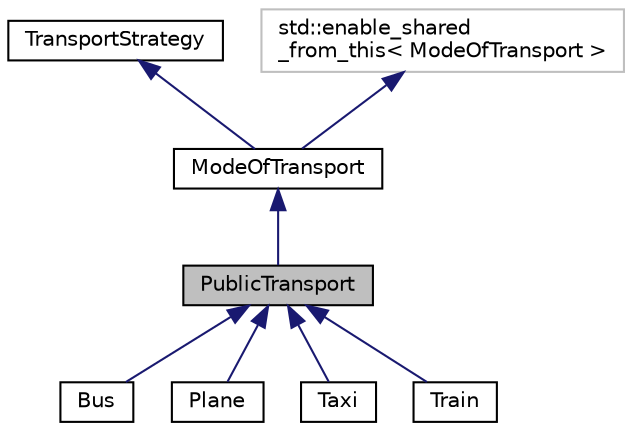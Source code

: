 digraph "PublicTransport"
{
 // LATEX_PDF_SIZE
  edge [fontname="Helvetica",fontsize="10",labelfontname="Helvetica",labelfontsize="10"];
  node [fontname="Helvetica",fontsize="10",shape=record];
  Node1 [label="PublicTransport",height=0.2,width=0.4,color="black", fillcolor="grey75", style="filled", fontcolor="black",tooltip="Represents a public mode of transportation."];
  Node2 -> Node1 [dir="back",color="midnightblue",fontsize="10",style="solid"];
  Node2 [label="ModeOfTransport",height=0.2,width=0.4,color="black", fillcolor="white", style="filled",URL="$classModeOfTransport.html",tooltip="Abstract class representing a mode of transport."];
  Node3 -> Node2 [dir="back",color="midnightblue",fontsize="10",style="solid"];
  Node3 [label="TransportStrategy",height=0.2,width=0.4,color="black", fillcolor="white", style="filled",URL="$classTransportStrategy.html",tooltip="Abstract base class for defining transport strategies."];
  Node4 -> Node2 [dir="back",color="midnightblue",fontsize="10",style="solid"];
  Node4 [label="std::enable_shared\l_from_this\< ModeOfTransport \>",height=0.2,width=0.4,color="grey75", fillcolor="white", style="filled",tooltip=" "];
  Node1 -> Node5 [dir="back",color="midnightblue",fontsize="10",style="solid"];
  Node5 [label="Bus",height=0.2,width=0.4,color="black", fillcolor="white", style="filled",URL="$classBus.html",tooltip="Represents a bus for public transport."];
  Node1 -> Node6 [dir="back",color="midnightblue",fontsize="10",style="solid"];
  Node6 [label="Plane",height=0.2,width=0.4,color="black", fillcolor="white", style="filled",URL="$classPlane.html",tooltip="Represents a plane as a mode of public transport."];
  Node1 -> Node7 [dir="back",color="midnightblue",fontsize="10",style="solid"];
  Node7 [label="Taxi",height=0.2,width=0.4,color="black", fillcolor="white", style="filled",URL="$classTaxi.html",tooltip="Represents a taxi service in the public transport system."];
  Node1 -> Node8 [dir="back",color="midnightblue",fontsize="10",style="solid"];
  Node8 [label="Train",height=0.2,width=0.4,color="black", fillcolor="white", style="filled",URL="$classTrain.html",tooltip="Represents a train, inheriting from the PublicTransport class."];
}
